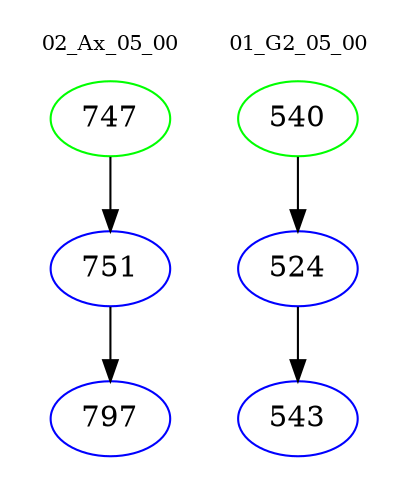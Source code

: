 digraph{
subgraph cluster_0 {
color = white
label = "02_Ax_05_00";
fontsize=10;
T0_747 [label="747", color="green"]
T0_747 -> T0_751 [color="black"]
T0_751 [label="751", color="blue"]
T0_751 -> T0_797 [color="black"]
T0_797 [label="797", color="blue"]
}
subgraph cluster_1 {
color = white
label = "01_G2_05_00";
fontsize=10;
T1_540 [label="540", color="green"]
T1_540 -> T1_524 [color="black"]
T1_524 [label="524", color="blue"]
T1_524 -> T1_543 [color="black"]
T1_543 [label="543", color="blue"]
}
}
